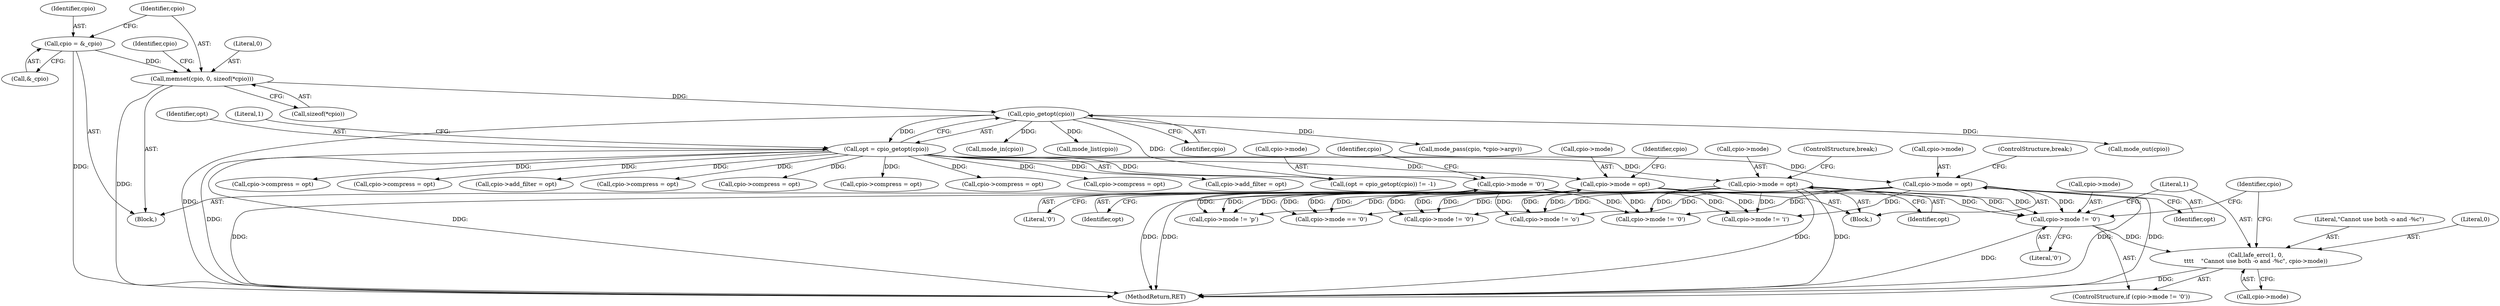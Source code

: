 digraph "0_libarchive_59357157706d47c365b2227739e17daba3607526@pointer" {
"1000606" [label="(Call,lafe_errc(1, 0,\n\t\t\t\t    \"Cannot use both -o and -%c\", cpio->mode))"];
"1000601" [label="(Call,cpio->mode != '\0')"];
"1000613" [label="(Call,cpio->mode = opt)"];
"1000332" [label="(Call,opt = cpio_getopt(cpio))"];
"1000334" [label="(Call,cpio_getopt(cpio))"];
"1000167" [label="(Call,memset(cpio, 0, sizeof(*cpio)))"];
"1000163" [label="(Call,cpio = &_cpio)"];
"1000508" [label="(Call,cpio->mode = opt)"];
"1000241" [label="(Call,cpio->mode = '\0')"];
"1000633" [label="(Call,cpio->mode = opt)"];
"1000602" [label="(Call,cpio->mode)"];
"1000742" [label="(Call,cpio->add_filter = opt)"];
"1000169" [label="(Literal,0)"];
"1000600" [label="(ControlStructure,if (cpio->mode != '\0'))"];
"1000617" [label="(Identifier,opt)"];
"1000334" [label="(Call,cpio_getopt(cpio))"];
"1000163" [label="(Call,cpio = &_cpio)"];
"1000605" [label="(Literal,'\0')"];
"1000175" [label="(Identifier,cpio)"];
"1000780" [label="(Call,cpio->compress = opt)"];
"1000512" [label="(Identifier,opt)"];
"1000610" [label="(Call,cpio->mode)"];
"1000333" [label="(Identifier,opt)"];
"1000766" [label="(Call,cpio->compress = opt)"];
"1000995" [label="(MethodReturn,RET)"];
"1000959" [label="(Call,mode_pass(cpio, *cpio->argv))"];
"1000508" [label="(Call,cpio->mode = opt)"];
"1000637" [label="(Identifier,opt)"];
"1000621" [label="(Call,cpio->mode != '\0')"];
"1000332" [label="(Call,opt = cpio_getopt(cpio))"];
"1000614" [label="(Call,cpio->mode)"];
"1000522" [label="(Call,cpio->compress = opt)"];
"1000640" [label="(Identifier,cpio)"];
"1000563" [label="(Call,cpio->compress = opt)"];
"1000609" [label="(Literal,\"Cannot use both -o and -%c\")"];
"1000515" [label="(Call,cpio->compress = opt)"];
"1000615" [label="(Identifier,cpio)"];
"1000890" [label="(Call,mode_out(cpio))"];
"1000606" [label="(Call,lafe_errc(1, 0,\n\t\t\t\t    \"Cannot use both -o and -%c\", cpio->mode))"];
"1000936" [label="(Call,mode_in(cpio))"];
"1000155" [label="(Block,)"];
"1000509" [label="(Call,cpio->mode)"];
"1000608" [label="(Literal,0)"];
"1000513" [label="(ControlStructure,break;)"];
"1000241" [label="(Call,cpio->mode = '\0')"];
"1000851" [label="(Call,cpio->mode != 'p')"];
"1000793" [label="(Call,cpio->mode == '\0')"];
"1000165" [label="(Call,&_cpio)"];
"1000242" [label="(Call,cpio->mode)"];
"1000933" [label="(Call,mode_list(cpio))"];
"1000634" [label="(Call,cpio->mode)"];
"1000168" [label="(Identifier,cpio)"];
"1000496" [label="(Call,cpio->mode != '\0')"];
"1000633" [label="(Call,cpio->mode = opt)"];
"1000337" [label="(Literal,1)"];
"1000245" [label="(Literal,'\0')"];
"1000607" [label="(Literal,1)"];
"1000371" [label="(Call,cpio->add_filter = opt)"];
"1000601" [label="(Call,cpio->mode != '\0')"];
"1000335" [label="(Identifier,cpio)"];
"1000170" [label="(Call,sizeof(*cpio))"];
"1000613" [label="(Call,cpio->mode = opt)"];
"1000331" [label="(Call,(opt = cpio_getopt(cpio)) != -1)"];
"1000164" [label="(Identifier,cpio)"];
"1000837" [label="(Call,cpio->mode != 'o')"];
"1000773" [label="(Call,cpio->compress = opt)"];
"1000618" [label="(ControlStructure,break;)"];
"1000248" [label="(Identifier,cpio)"];
"1000808" [label="(Call,cpio->mode != 'i')"];
"1000341" [label="(Block,)"];
"1000467" [label="(Call,cpio->compress = opt)"];
"1000167" [label="(Call,memset(cpio, 0, sizeof(*cpio)))"];
"1000606" -> "1000600"  [label="AST: "];
"1000606" -> "1000610"  [label="CFG: "];
"1000607" -> "1000606"  [label="AST: "];
"1000608" -> "1000606"  [label="AST: "];
"1000609" -> "1000606"  [label="AST: "];
"1000610" -> "1000606"  [label="AST: "];
"1000615" -> "1000606"  [label="CFG: "];
"1000606" -> "1000995"  [label="DDG: "];
"1000601" -> "1000606"  [label="DDG: "];
"1000601" -> "1000600"  [label="AST: "];
"1000601" -> "1000605"  [label="CFG: "];
"1000602" -> "1000601"  [label="AST: "];
"1000605" -> "1000601"  [label="AST: "];
"1000607" -> "1000601"  [label="CFG: "];
"1000615" -> "1000601"  [label="CFG: "];
"1000601" -> "1000995"  [label="DDG: "];
"1000613" -> "1000601"  [label="DDG: "];
"1000508" -> "1000601"  [label="DDG: "];
"1000241" -> "1000601"  [label="DDG: "];
"1000633" -> "1000601"  [label="DDG: "];
"1000613" -> "1000341"  [label="AST: "];
"1000613" -> "1000617"  [label="CFG: "];
"1000614" -> "1000613"  [label="AST: "];
"1000617" -> "1000613"  [label="AST: "];
"1000618" -> "1000613"  [label="CFG: "];
"1000613" -> "1000995"  [label="DDG: "];
"1000613" -> "1000995"  [label="DDG: "];
"1000613" -> "1000496"  [label="DDG: "];
"1000332" -> "1000613"  [label="DDG: "];
"1000613" -> "1000621"  [label="DDG: "];
"1000613" -> "1000793"  [label="DDG: "];
"1000613" -> "1000808"  [label="DDG: "];
"1000613" -> "1000837"  [label="DDG: "];
"1000613" -> "1000851"  [label="DDG: "];
"1000332" -> "1000331"  [label="AST: "];
"1000332" -> "1000334"  [label="CFG: "];
"1000333" -> "1000332"  [label="AST: "];
"1000334" -> "1000332"  [label="AST: "];
"1000337" -> "1000332"  [label="CFG: "];
"1000332" -> "1000995"  [label="DDG: "];
"1000332" -> "1000995"  [label="DDG: "];
"1000332" -> "1000331"  [label="DDG: "];
"1000334" -> "1000332"  [label="DDG: "];
"1000332" -> "1000371"  [label="DDG: "];
"1000332" -> "1000467"  [label="DDG: "];
"1000332" -> "1000508"  [label="DDG: "];
"1000332" -> "1000515"  [label="DDG: "];
"1000332" -> "1000522"  [label="DDG: "];
"1000332" -> "1000563"  [label="DDG: "];
"1000332" -> "1000633"  [label="DDG: "];
"1000332" -> "1000742"  [label="DDG: "];
"1000332" -> "1000766"  [label="DDG: "];
"1000332" -> "1000773"  [label="DDG: "];
"1000332" -> "1000780"  [label="DDG: "];
"1000334" -> "1000335"  [label="CFG: "];
"1000335" -> "1000334"  [label="AST: "];
"1000334" -> "1000995"  [label="DDG: "];
"1000334" -> "1000331"  [label="DDG: "];
"1000167" -> "1000334"  [label="DDG: "];
"1000334" -> "1000890"  [label="DDG: "];
"1000334" -> "1000933"  [label="DDG: "];
"1000334" -> "1000936"  [label="DDG: "];
"1000334" -> "1000959"  [label="DDG: "];
"1000167" -> "1000155"  [label="AST: "];
"1000167" -> "1000170"  [label="CFG: "];
"1000168" -> "1000167"  [label="AST: "];
"1000169" -> "1000167"  [label="AST: "];
"1000170" -> "1000167"  [label="AST: "];
"1000175" -> "1000167"  [label="CFG: "];
"1000167" -> "1000995"  [label="DDG: "];
"1000163" -> "1000167"  [label="DDG: "];
"1000163" -> "1000155"  [label="AST: "];
"1000163" -> "1000165"  [label="CFG: "];
"1000164" -> "1000163"  [label="AST: "];
"1000165" -> "1000163"  [label="AST: "];
"1000168" -> "1000163"  [label="CFG: "];
"1000163" -> "1000995"  [label="DDG: "];
"1000508" -> "1000341"  [label="AST: "];
"1000508" -> "1000512"  [label="CFG: "];
"1000509" -> "1000508"  [label="AST: "];
"1000512" -> "1000508"  [label="AST: "];
"1000513" -> "1000508"  [label="CFG: "];
"1000508" -> "1000995"  [label="DDG: "];
"1000508" -> "1000995"  [label="DDG: "];
"1000508" -> "1000496"  [label="DDG: "];
"1000508" -> "1000621"  [label="DDG: "];
"1000508" -> "1000793"  [label="DDG: "];
"1000508" -> "1000808"  [label="DDG: "];
"1000508" -> "1000837"  [label="DDG: "];
"1000508" -> "1000851"  [label="DDG: "];
"1000241" -> "1000155"  [label="AST: "];
"1000241" -> "1000245"  [label="CFG: "];
"1000242" -> "1000241"  [label="AST: "];
"1000245" -> "1000241"  [label="AST: "];
"1000248" -> "1000241"  [label="CFG: "];
"1000241" -> "1000995"  [label="DDG: "];
"1000241" -> "1000496"  [label="DDG: "];
"1000241" -> "1000621"  [label="DDG: "];
"1000241" -> "1000793"  [label="DDG: "];
"1000241" -> "1000808"  [label="DDG: "];
"1000241" -> "1000837"  [label="DDG: "];
"1000241" -> "1000851"  [label="DDG: "];
"1000633" -> "1000341"  [label="AST: "];
"1000633" -> "1000637"  [label="CFG: "];
"1000634" -> "1000633"  [label="AST: "];
"1000637" -> "1000633"  [label="AST: "];
"1000640" -> "1000633"  [label="CFG: "];
"1000633" -> "1000995"  [label="DDG: "];
"1000633" -> "1000995"  [label="DDG: "];
"1000633" -> "1000496"  [label="DDG: "];
"1000633" -> "1000621"  [label="DDG: "];
"1000633" -> "1000793"  [label="DDG: "];
"1000633" -> "1000808"  [label="DDG: "];
"1000633" -> "1000837"  [label="DDG: "];
"1000633" -> "1000851"  [label="DDG: "];
}
